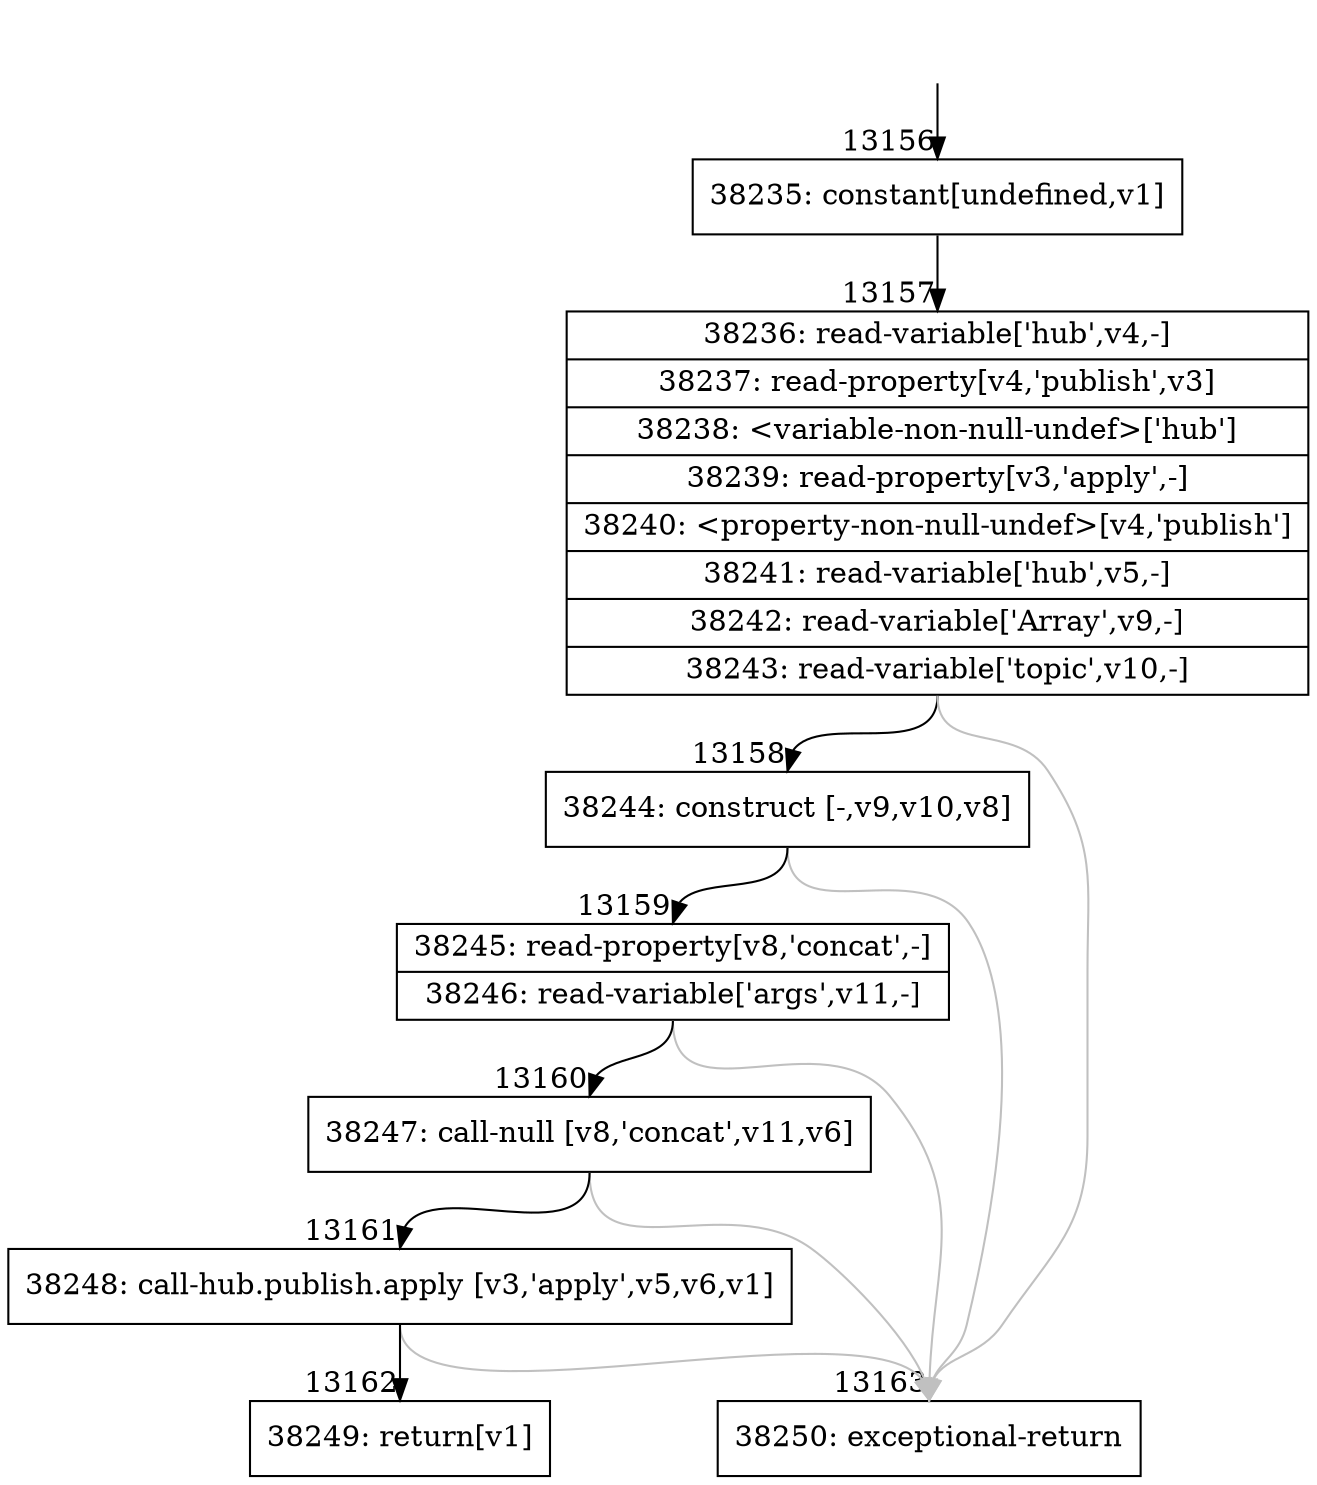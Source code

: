 digraph {
rankdir="TD"
BB_entry967[shape=none,label=""];
BB_entry967 -> BB13156 [tailport=s, headport=n, headlabel="    13156"]
BB13156 [shape=record label="{38235: constant[undefined,v1]}" ] 
BB13156 -> BB13157 [tailport=s, headport=n, headlabel="      13157"]
BB13157 [shape=record label="{38236: read-variable['hub',v4,-]|38237: read-property[v4,'publish',v3]|38238: \<variable-non-null-undef\>['hub']|38239: read-property[v3,'apply',-]|38240: \<property-non-null-undef\>[v4,'publish']|38241: read-variable['hub',v5,-]|38242: read-variable['Array',v9,-]|38243: read-variable['topic',v10,-]}" ] 
BB13157 -> BB13158 [tailport=s, headport=n, headlabel="      13158"]
BB13157 -> BB13163 [tailport=s, headport=n, color=gray, headlabel="      13163"]
BB13158 [shape=record label="{38244: construct [-,v9,v10,v8]}" ] 
BB13158 -> BB13159 [tailport=s, headport=n, headlabel="      13159"]
BB13158 -> BB13163 [tailport=s, headport=n, color=gray]
BB13159 [shape=record label="{38245: read-property[v8,'concat',-]|38246: read-variable['args',v11,-]}" ] 
BB13159 -> BB13160 [tailport=s, headport=n, headlabel="      13160"]
BB13159 -> BB13163 [tailport=s, headport=n, color=gray]
BB13160 [shape=record label="{38247: call-null [v8,'concat',v11,v6]}" ] 
BB13160 -> BB13161 [tailport=s, headport=n, headlabel="      13161"]
BB13160 -> BB13163 [tailport=s, headport=n, color=gray]
BB13161 [shape=record label="{38248: call-hub.publish.apply [v3,'apply',v5,v6,v1]}" ] 
BB13161 -> BB13162 [tailport=s, headport=n, headlabel="      13162"]
BB13161 -> BB13163 [tailport=s, headport=n, color=gray]
BB13162 [shape=record label="{38249: return[v1]}" ] 
BB13163 [shape=record label="{38250: exceptional-return}" ] 
//#$~ 18488
}
